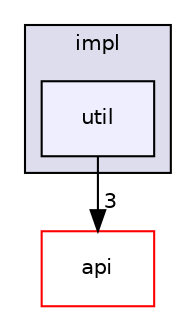digraph "include/okapi/impl/util" {
  compound=true
  node [ fontsize="10", fontname="Helvetica"];
  edge [ labelfontsize="10", labelfontname="Helvetica"];
  subgraph clusterdir_9ca976e092481eb07e9003022e88f298 {
    graph [ bgcolor="#ddddee", pencolor="black", label="impl" fontname="Helvetica", fontsize="10", URL="dir_9ca976e092481eb07e9003022e88f298.html"]
  dir_a682ebdadffd7e3de671b571cdbc7309 [shape=box, label="util", style="filled", fillcolor="#eeeeff", pencolor="black", URL="dir_a682ebdadffd7e3de671b571cdbc7309.html"];
  }
  dir_63ebd08b8cf71fd366bf0de4231ab7e6 [shape=box label="api" fillcolor="white" style="filled" color="red" URL="dir_63ebd08b8cf71fd366bf0de4231ab7e6.html"];
  dir_a682ebdadffd7e3de671b571cdbc7309->dir_63ebd08b8cf71fd366bf0de4231ab7e6 [headlabel="3", labeldistance=1.5 headhref="dir_000039_000011.html"];
}
